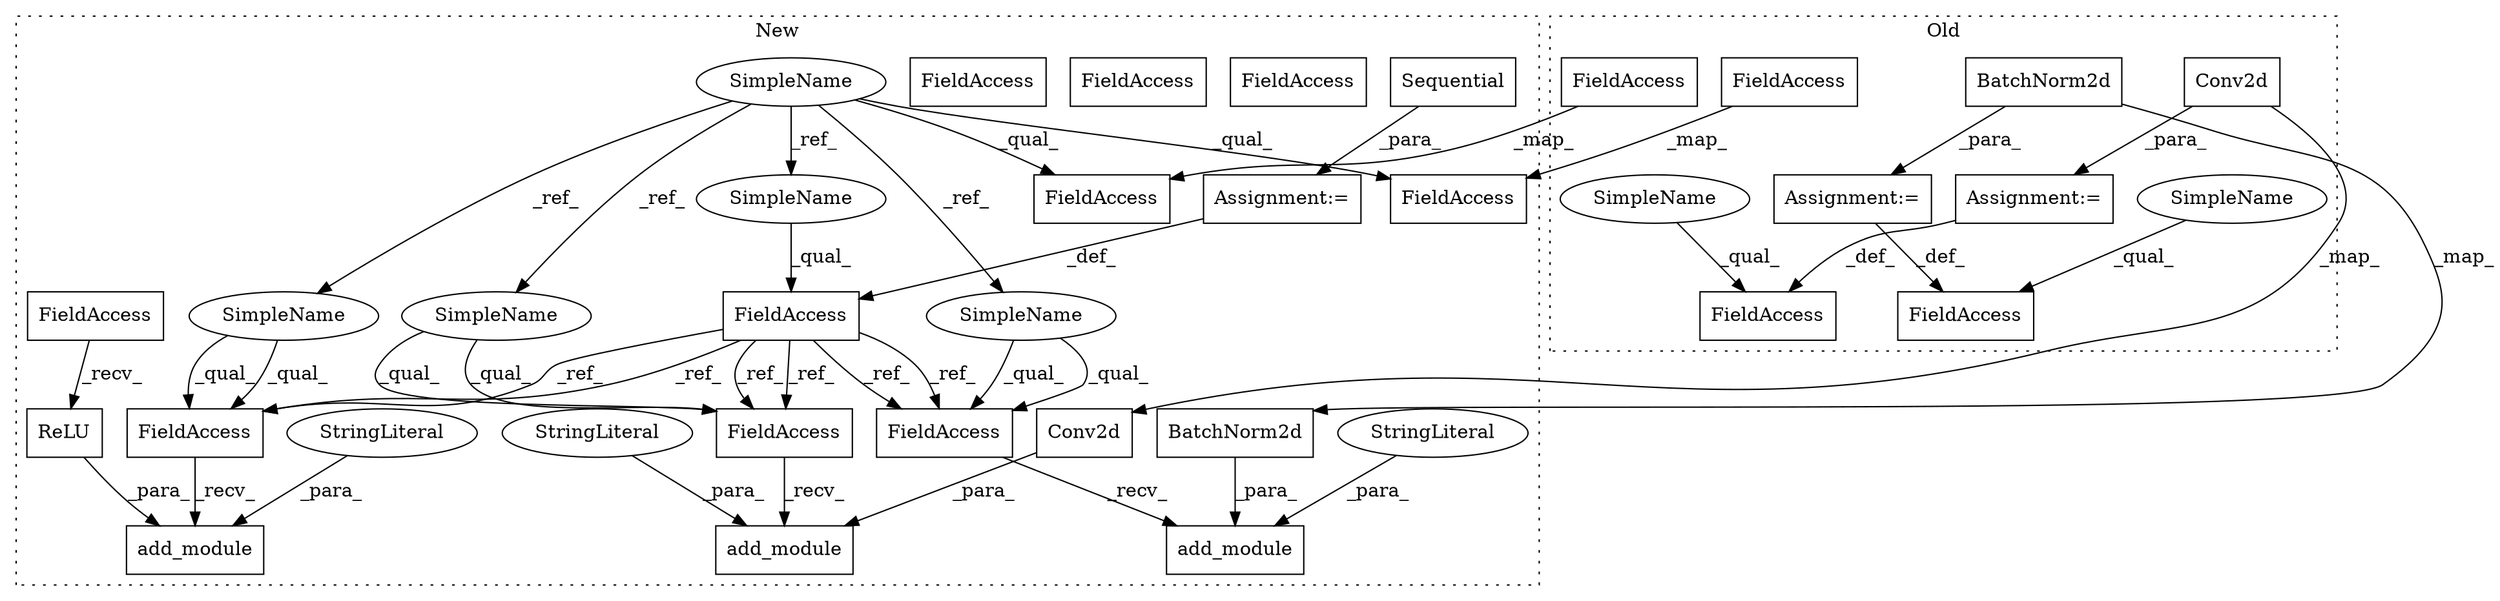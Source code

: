 digraph G {
subgraph cluster0 {
1 [label="BatchNorm2d" a="32" s="12495,12539" l="12,1" shape="box"];
3 [label="Assignment:=" a="7" s="12485" l="1" shape="box"];
4 [label="FieldAccess" a="22" s="12473" l="12" shape="box"];
19 [label="FieldAccess" a="22" s="12391" l="14" shape="box"];
20 [label="Conv2d" a="32" s="12415,12466" l="7,1" shape="box"];
22 [label="Assignment:=" a="7" s="12405" l="1" shape="box"];
24 [label="FieldAccess" a="22" s="12798" l="22" shape="box"];
26 [label="FieldAccess" a="22" s="12944" l="22" shape="box"];
35 [label="SimpleName" a="42" s="12473" l="4" shape="ellipse"];
36 [label="SimpleName" a="42" s="12391" l="4" shape="ellipse"];
label = "Old";
style="dotted";
}
subgraph cluster1 {
2 [label="BatchNorm2d" a="32" s="17392,17436" l="12,1" shape="box"];
5 [label="add_module" a="32" s="17367,17437" l="11,1" shape="box"];
6 [label="StringLiteral" a="45" s="17378" l="4" shape="ellipse"];
7 [label="Sequential" a="32" s="17166" l="12" shape="box"];
8 [label="FieldAccess" a="22" s="17348" l="18" shape="box"];
9 [label="add_module" a="32" s="17203,17236" l="11,1" shape="box"];
10 [label="FieldAccess" a="22" s="17184" l="18" shape="box"];
11 [label="StringLiteral" a="45" s="17214" l="6" shape="ellipse"];
12 [label="add_module" a="32" s="17262,17341" l="11,1" shape="box"];
13 [label="FieldAccess" a="22" s="17243" l="18" shape="box"];
14 [label="ReLU" a="32" s="17230" l="6" shape="box"];
15 [label="FieldAccess" a="22" s="17221" l="8" shape="box"];
16 [label="StringLiteral" a="45" s="17273" l="6" shape="ellipse"];
17 [label="FieldAccess" a="22" s="17138" l="18" shape="box"];
18 [label="SimpleName" a="42" s="16999" l="4" shape="ellipse"];
21 [label="Conv2d" a="32" s="17289,17340" l="7,1" shape="box"];
23 [label="Assignment:=" a="7" s="17156" l="1" shape="box"];
25 [label="FieldAccess" a="22" s="17837" l="22" shape="box"];
27 [label="FieldAccess" a="22" s="17982" l="22" shape="box"];
28 [label="SimpleName" a="42" s="17138" l="4" shape="ellipse"];
29 [label="SimpleName" a="42" s="17184" l="4" shape="ellipse"];
30 [label="SimpleName" a="42" s="17243" l="4" shape="ellipse"];
31 [label="SimpleName" a="42" s="17348" l="4" shape="ellipse"];
32 [label="FieldAccess" a="22" s="17243" l="18" shape="box"];
33 [label="FieldAccess" a="22" s="17184" l="18" shape="box"];
34 [label="FieldAccess" a="22" s="17348" l="18" shape="box"];
label = "New";
style="dotted";
}
1 -> 3 [label="_para_"];
1 -> 2 [label="_map_"];
2 -> 5 [label="_para_"];
3 -> 4 [label="_def_"];
6 -> 5 [label="_para_"];
7 -> 23 [label="_para_"];
11 -> 9 [label="_para_"];
14 -> 9 [label="_para_"];
15 -> 14 [label="_recv_"];
16 -> 12 [label="_para_"];
17 -> 32 [label="_ref_"];
17 -> 33 [label="_ref_"];
17 -> 33 [label="_ref_"];
17 -> 32 [label="_ref_"];
17 -> 34 [label="_ref_"];
17 -> 34 [label="_ref_"];
18 -> 25 [label="_qual_"];
18 -> 30 [label="_ref_"];
18 -> 31 [label="_ref_"];
18 -> 29 [label="_ref_"];
18 -> 28 [label="_ref_"];
18 -> 27 [label="_qual_"];
20 -> 22 [label="_para_"];
20 -> 21 [label="_map_"];
21 -> 12 [label="_para_"];
22 -> 19 [label="_def_"];
23 -> 17 [label="_def_"];
24 -> 25 [label="_map_"];
26 -> 27 [label="_map_"];
28 -> 17 [label="_qual_"];
29 -> 33 [label="_qual_"];
29 -> 33 [label="_qual_"];
30 -> 32 [label="_qual_"];
30 -> 32 [label="_qual_"];
31 -> 34 [label="_qual_"];
31 -> 34 [label="_qual_"];
32 -> 12 [label="_recv_"];
33 -> 9 [label="_recv_"];
34 -> 5 [label="_recv_"];
35 -> 4 [label="_qual_"];
36 -> 19 [label="_qual_"];
}